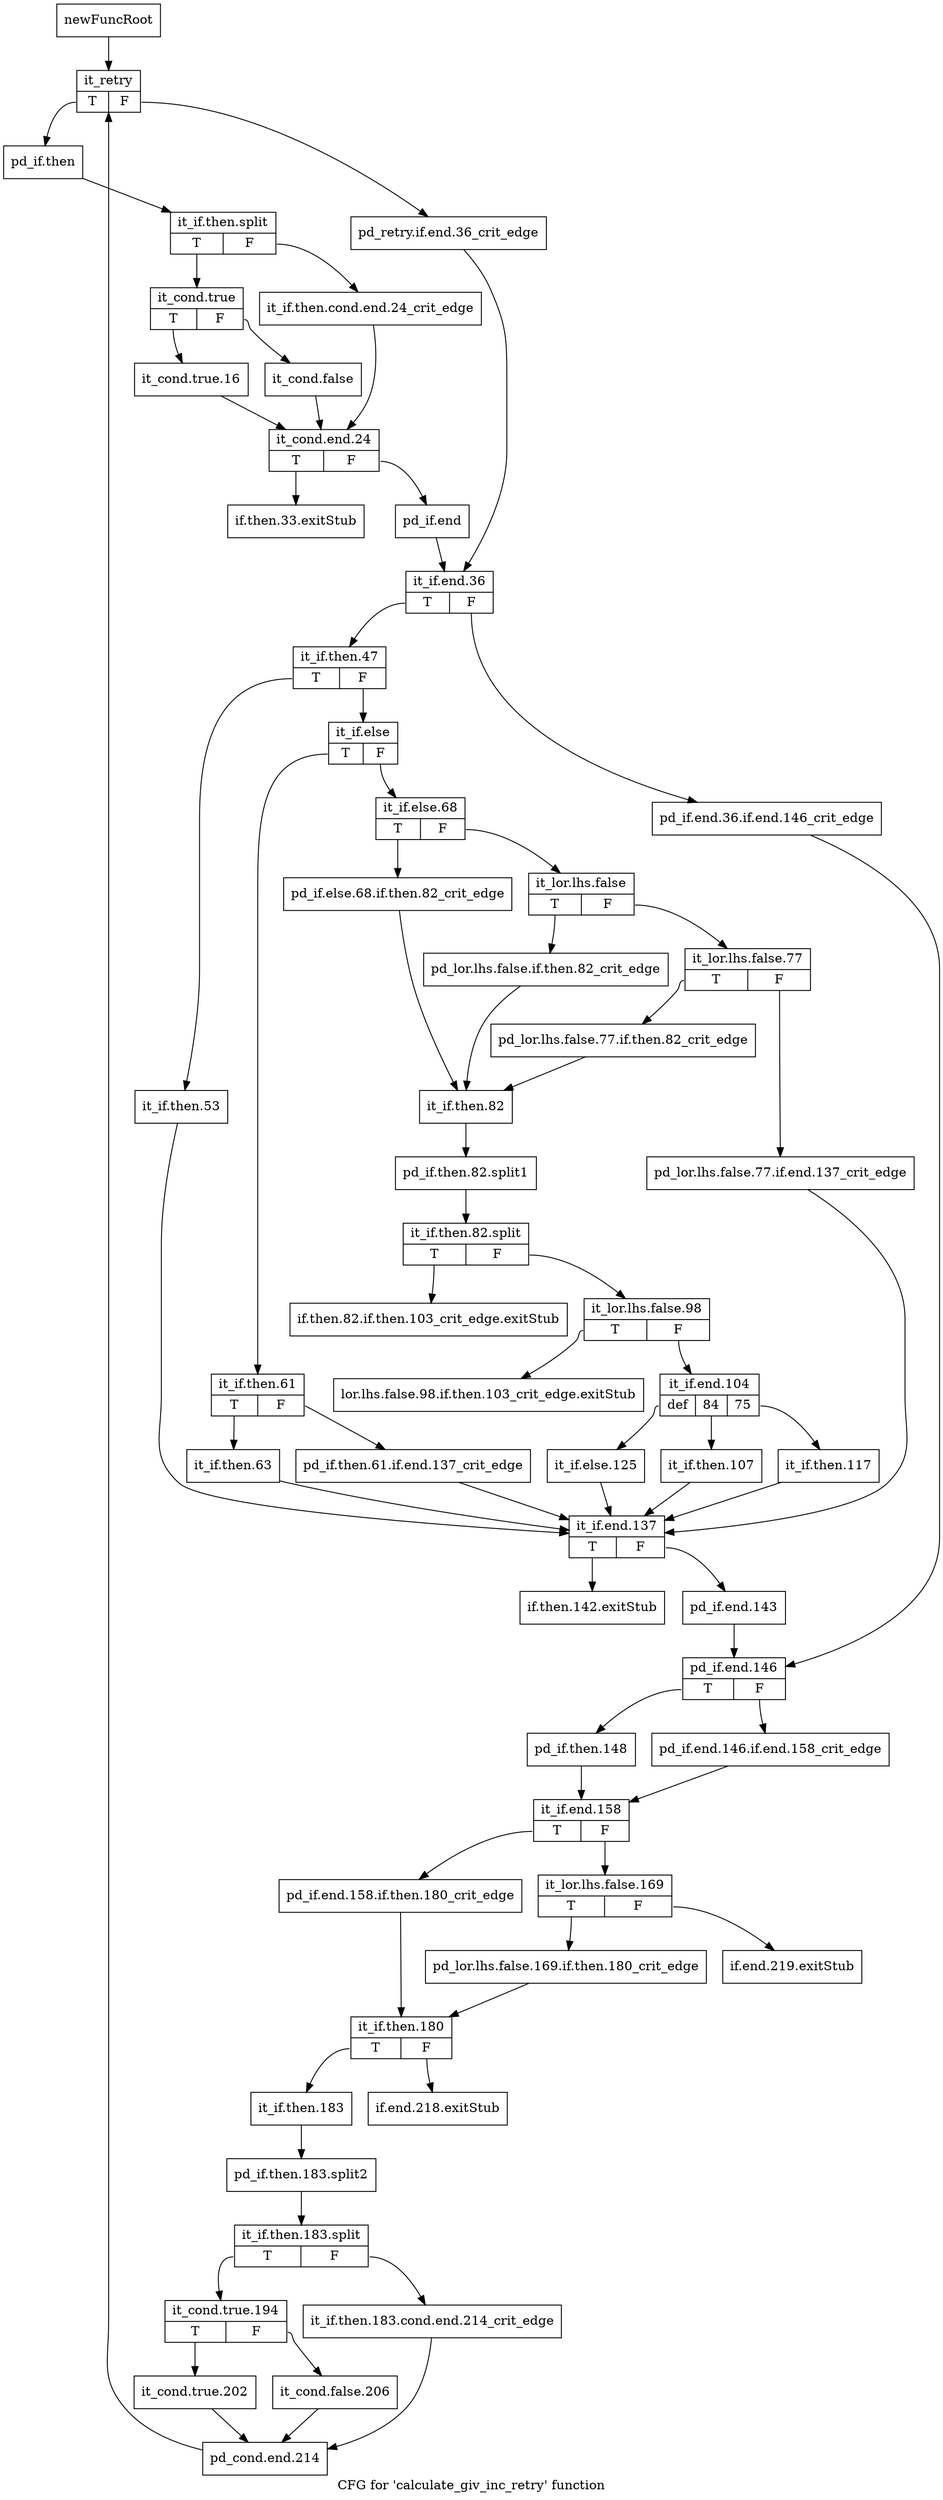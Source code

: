 digraph "CFG for 'calculate_giv_inc_retry' function" {
	label="CFG for 'calculate_giv_inc_retry' function";

	Node0xc634890 [shape=record,label="{newFuncRoot}"];
	Node0xc634890 -> Node0xc634ac0;
	Node0xc6348e0 [shape=record,label="{if.then.33.exitStub}"];
	Node0xc634930 [shape=record,label="{if.then.82.if.then.103_crit_edge.exitStub}"];
	Node0xc634980 [shape=record,label="{lor.lhs.false.98.if.then.103_crit_edge.exitStub}"];
	Node0xc6349d0 [shape=record,label="{if.then.142.exitStub}"];
	Node0xc634a20 [shape=record,label="{if.end.219.exitStub}"];
	Node0xc634a70 [shape=record,label="{if.end.218.exitStub}"];
	Node0xc634ac0 [shape=record,label="{it_retry|{<s0>T|<s1>F}}"];
	Node0xc634ac0:s0 -> Node0xc634b60;
	Node0xc634ac0:s1 -> Node0xc634b10;
	Node0xc634b10 [shape=record,label="{pd_retry.if.end.36_crit_edge}"];
	Node0xc634b10 -> Node0xc634d90;
	Node0xc634b60 [shape=record,label="{pd_if.then}"];
	Node0xc634b60 -> Node0xfdb0b60;
	Node0xfdb0b60 [shape=record,label="{it_if.then.split|{<s0>T|<s1>F}}"];
	Node0xfdb0b60:s0 -> Node0xc634c00;
	Node0xfdb0b60:s1 -> Node0xc634bb0;
	Node0xc634bb0 [shape=record,label="{it_if.then.cond.end.24_crit_edge}"];
	Node0xc634bb0 -> Node0xc634cf0;
	Node0xc634c00 [shape=record,label="{it_cond.true|{<s0>T|<s1>F}}"];
	Node0xc634c00:s0 -> Node0xc634ca0;
	Node0xc634c00:s1 -> Node0xc634c50;
	Node0xc634c50 [shape=record,label="{it_cond.false}"];
	Node0xc634c50 -> Node0xc634cf0;
	Node0xc634ca0 [shape=record,label="{it_cond.true.16}"];
	Node0xc634ca0 -> Node0xc634cf0;
	Node0xc634cf0 [shape=record,label="{it_cond.end.24|{<s0>T|<s1>F}}"];
	Node0xc634cf0:s0 -> Node0xc6348e0;
	Node0xc634cf0:s1 -> Node0xc634d40;
	Node0xc634d40 [shape=record,label="{pd_if.end}"];
	Node0xc634d40 -> Node0xc634d90;
	Node0xc634d90 [shape=record,label="{it_if.end.36|{<s0>T|<s1>F}}"];
	Node0xc634d90:s0 -> Node0xc634e30;
	Node0xc634d90:s1 -> Node0xc634de0;
	Node0xc634de0 [shape=record,label="{pd_if.end.36.if.end.146_crit_edge}"];
	Node0xc634de0 -> Node0xc6354c0;
	Node0xc634e30 [shape=record,label="{it_if.then.47|{<s0>T|<s1>F}}"];
	Node0xc634e30:s0 -> Node0xc6353d0;
	Node0xc634e30:s1 -> Node0xc634e80;
	Node0xc634e80 [shape=record,label="{it_if.else|{<s0>T|<s1>F}}"];
	Node0xc634e80:s0 -> Node0xc6352e0;
	Node0xc634e80:s1 -> Node0xc634ed0;
	Node0xc634ed0 [shape=record,label="{it_if.else.68|{<s0>T|<s1>F}}"];
	Node0xc634ed0:s0 -> Node0xc6350b0;
	Node0xc634ed0:s1 -> Node0xc634f20;
	Node0xc634f20 [shape=record,label="{it_lor.lhs.false|{<s0>T|<s1>F}}"];
	Node0xc634f20:s0 -> Node0xc635060;
	Node0xc634f20:s1 -> Node0xc634f70;
	Node0xc634f70 [shape=record,label="{it_lor.lhs.false.77|{<s0>T|<s1>F}}"];
	Node0xc634f70:s0 -> Node0xc635010;
	Node0xc634f70:s1 -> Node0xc634fc0;
	Node0xc634fc0 [shape=record,label="{pd_lor.lhs.false.77.if.end.137_crit_edge}"];
	Node0xc634fc0 -> Node0xc635420;
	Node0xc635010 [shape=record,label="{pd_lor.lhs.false.77.if.then.82_crit_edge}"];
	Node0xc635010 -> Node0xc635100;
	Node0xc635060 [shape=record,label="{pd_lor.lhs.false.if.then.82_crit_edge}"];
	Node0xc635060 -> Node0xc635100;
	Node0xc6350b0 [shape=record,label="{pd_if.else.68.if.then.82_crit_edge}"];
	Node0xc6350b0 -> Node0xc635100;
	Node0xc635100 [shape=record,label="{it_if.then.82}"];
	Node0xc635100 -> Node0xfdf3920;
	Node0xfdf3920 [shape=record,label="{pd_if.then.82.split1}"];
	Node0xfdf3920 -> Node0xfdb0a90;
	Node0xfdb0a90 [shape=record,label="{it_if.then.82.split|{<s0>T|<s1>F}}"];
	Node0xfdb0a90:s0 -> Node0xc634930;
	Node0xfdb0a90:s1 -> Node0xc635150;
	Node0xc635150 [shape=record,label="{it_lor.lhs.false.98|{<s0>T|<s1>F}}"];
	Node0xc635150:s0 -> Node0xc634980;
	Node0xc635150:s1 -> Node0xc6351a0;
	Node0xc6351a0 [shape=record,label="{it_if.end.104|{<s0>def|<s1>84|<s2>75}}"];
	Node0xc6351a0:s0 -> Node0xc635290;
	Node0xc6351a0:s1 -> Node0xc635240;
	Node0xc6351a0:s2 -> Node0xc6351f0;
	Node0xc6351f0 [shape=record,label="{it_if.then.117}"];
	Node0xc6351f0 -> Node0xc635420;
	Node0xc635240 [shape=record,label="{it_if.then.107}"];
	Node0xc635240 -> Node0xc635420;
	Node0xc635290 [shape=record,label="{it_if.else.125}"];
	Node0xc635290 -> Node0xc635420;
	Node0xc6352e0 [shape=record,label="{it_if.then.61|{<s0>T|<s1>F}}"];
	Node0xc6352e0:s0 -> Node0xc635380;
	Node0xc6352e0:s1 -> Node0xc635330;
	Node0xc635330 [shape=record,label="{pd_if.then.61.if.end.137_crit_edge}"];
	Node0xc635330 -> Node0xc635420;
	Node0xc635380 [shape=record,label="{it_if.then.63}"];
	Node0xc635380 -> Node0xc635420;
	Node0xc6353d0 [shape=record,label="{it_if.then.53}"];
	Node0xc6353d0 -> Node0xc635420;
	Node0xc635420 [shape=record,label="{it_if.end.137|{<s0>T|<s1>F}}"];
	Node0xc635420:s0 -> Node0xc6349d0;
	Node0xc635420:s1 -> Node0xc635470;
	Node0xc635470 [shape=record,label="{pd_if.end.143}"];
	Node0xc635470 -> Node0xc6354c0;
	Node0xc6354c0 [shape=record,label="{pd_if.end.146|{<s0>T|<s1>F}}"];
	Node0xc6354c0:s0 -> Node0xc635560;
	Node0xc6354c0:s1 -> Node0xc635510;
	Node0xc635510 [shape=record,label="{pd_if.end.146.if.end.158_crit_edge}"];
	Node0xc635510 -> Node0xc6355b0;
	Node0xc635560 [shape=record,label="{pd_if.then.148}"];
	Node0xc635560 -> Node0xc6355b0;
	Node0xc6355b0 [shape=record,label="{it_if.end.158|{<s0>T|<s1>F}}"];
	Node0xc6355b0:s0 -> Node0xc6356a0;
	Node0xc6355b0:s1 -> Node0xc635600;
	Node0xc635600 [shape=record,label="{it_lor.lhs.false.169|{<s0>T|<s1>F}}"];
	Node0xc635600:s0 -> Node0xc635650;
	Node0xc635600:s1 -> Node0xc634a20;
	Node0xc635650 [shape=record,label="{pd_lor.lhs.false.169.if.then.180_crit_edge}"];
	Node0xc635650 -> Node0xc6356f0;
	Node0xc6356a0 [shape=record,label="{pd_if.end.158.if.then.180_crit_edge}"];
	Node0xc6356a0 -> Node0xc6356f0;
	Node0xc6356f0 [shape=record,label="{it_if.then.180|{<s0>T|<s1>F}}"];
	Node0xc6356f0:s0 -> Node0xc635740;
	Node0xc6356f0:s1 -> Node0xc634a70;
	Node0xc635740 [shape=record,label="{it_if.then.183}"];
	Node0xc635740 -> Node0xfec9fd0;
	Node0xfec9fd0 [shape=record,label="{pd_if.then.183.split2}"];
	Node0xfec9fd0 -> Node0xfdf36a0;
	Node0xfdf36a0 [shape=record,label="{it_if.then.183.split|{<s0>T|<s1>F}}"];
	Node0xfdf36a0:s0 -> Node0xc6357e0;
	Node0xfdf36a0:s1 -> Node0xc635790;
	Node0xc635790 [shape=record,label="{it_if.then.183.cond.end.214_crit_edge}"];
	Node0xc635790 -> Node0xc6358d0;
	Node0xc6357e0 [shape=record,label="{it_cond.true.194|{<s0>T|<s1>F}}"];
	Node0xc6357e0:s0 -> Node0xc635880;
	Node0xc6357e0:s1 -> Node0xc635830;
	Node0xc635830 [shape=record,label="{it_cond.false.206}"];
	Node0xc635830 -> Node0xc6358d0;
	Node0xc635880 [shape=record,label="{it_cond.true.202}"];
	Node0xc635880 -> Node0xc6358d0;
	Node0xc6358d0 [shape=record,label="{pd_cond.end.214}"];
	Node0xc6358d0 -> Node0xc634ac0;
}
